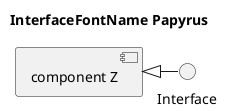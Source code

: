 @startuml
'!include ../../../plantuml-styles/plantuml-ae-skinparam-ex.iuml

skinparam InterfaceFontName Papyrus

title InterfaceFontName Papyrus


component "component Z" as z

interface Interface

z <|- Interface

@enduml